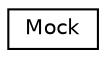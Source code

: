 digraph "Graphical Class Hierarchy"
{
  edge [fontname="Helvetica",fontsize="10",labelfontname="Helvetica",labelfontsize="10"];
  node [fontname="Helvetica",fontsize="10",shape=record];
  rankdir="LR";
  Node1 [label="Mock",height=0.2,width=0.4,color="black", fillcolor="white", style="filled",URL="$class_mock.html"];
}
